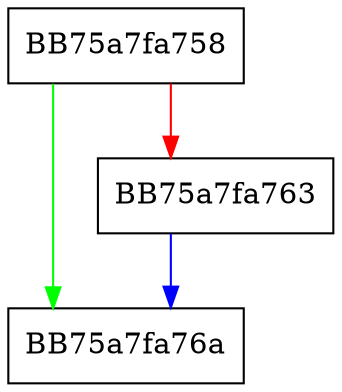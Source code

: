 digraph UpdateRequest {
  node [shape="box"];
  graph [splines=ortho];
  BB75a7fa758 -> BB75a7fa76a [color="green"];
  BB75a7fa758 -> BB75a7fa763 [color="red"];
  BB75a7fa763 -> BB75a7fa76a [color="blue"];
}